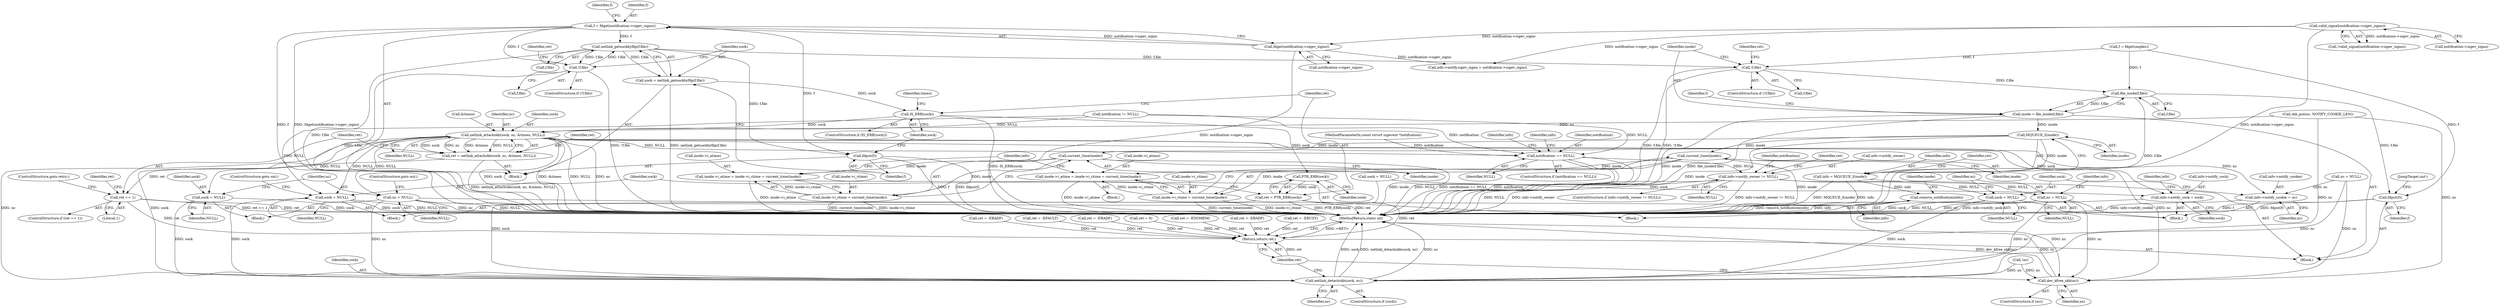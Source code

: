 digraph "0_linux_f991af3daabaecff34684fd51fac80319d1baad1@API" {
"1000227" [label="(Call,netlink_getsockbyfilp(f.file))"];
"1000208" [label="(Call,f = fdget(notification->sigev_signo))"];
"1000210" [label="(Call,fdget(notification->sigev_signo))"];
"1000157" [label="(Call,valid_signal(notification->sigev_signo))"];
"1000215" [label="(Call,!f.file)"];
"1000227" [label="(Call,netlink_getsockbyfilp(f.file))"];
"1000225" [label="(Call,sock = netlink_getsockbyfilp(f.file))"];
"1000234" [label="(Call,IS_ERR(sock))"];
"1000239" [label="(Call,PTR_ERR(sock))"];
"1000237" [label="(Call,ret = PTR_ERR(sock))"];
"1000467" [label="(Return,return ret;)"];
"1000250" [label="(Call,netlink_attachskb(sock, nc, &timeo, NULL))"];
"1000241" [label="(Call,sock = NULL)"];
"1000459" [label="(Call,netlink_detachskb(sock, nc))"];
"1000248" [label="(Call,ret = netlink_attachskb(sock, nc, &timeo, NULL))"];
"1000257" [label="(Call,ret == 1)"];
"1000264" [label="(Call,sock = NULL)"];
"1000267" [label="(Call,nc = NULL)"];
"1000465" [label="(Call,dev_kfree_skb(nc))"];
"1000321" [label="(Call,notification == NULL)"];
"1000347" [label="(Call,info->notify_owner != NULL)"];
"1000384" [label="(Call,sock = NULL)"];
"1000387" [label="(Call,nc = NULL)"];
"1000374" [label="(Call,info->notify_sock = sock)"];
"1000379" [label="(Call,info->notify_cookie = nc)"];
"1000231" [label="(Call,fdput(f))"];
"1000276" [label="(Call,!f.file)"];
"1000288" [label="(Call,file_inode(f.file))"];
"1000286" [label="(Call,inode = file_inode(f.file))"];
"1000310" [label="(Call,MQUEUE_I(inode))"];
"1000308" [label="(Call,info = MQUEUE_I(inode))"];
"1000333" [label="(Call,remove_notification(info))"];
"1000343" [label="(Call,current_time(inode))"];
"1000335" [label="(Call,inode->i_atime = inode->i_ctime = current_time(inode))"];
"1000339" [label="(Call,inode->i_ctime = current_time(inode))"];
"1000446" [label="(Call,current_time(inode))"];
"1000438" [label="(Call,inode->i_atime = inode->i_ctime = current_time(inode))"];
"1000442" [label="(Call,inode->i_ctime = current_time(inode))"];
"1000454" [label="(Call,fdput(f))"];
"1000263" [label="(Block,)"];
"1000249" [label="(Identifier,ret)"];
"1000156" [label="(Call,!valid_signal(notification->sigev_signo))"];
"1000461" [label="(Identifier,nc)"];
"1000116" [label="(Call,nc = NULL)"];
"1000393" [label="(Identifier,info)"];
"1000384" [label="(Call,sock = NULL)"];
"1000378" [label="(Identifier,sock)"];
"1000257" [label="(Call,ret == 1)"];
"1000250" [label="(Call,netlink_attachskb(sock, nc, &timeo, NULL))"];
"1000320" [label="(ControlStructure,if (notification == NULL))"];
"1000303" [label="(Call,ret = -EBADF)"];
"1000199" [label="(Call,ret = -EFAULT)"];
"1000232" [label="(Identifier,f)"];
"1000266" [label="(Identifier,NULL)"];
"1000179" [label="(Call,!nc)"];
"1000297" [label="(Identifier,f)"];
"1000275" [label="(ControlStructure,if (!f.file))"];
"1000281" [label="(Call,ret = -EBADF)"];
"1000439" [label="(Call,inode->i_atime)"];
"1000239" [label="(Call,PTR_ERR(sock))"];
"1000312" [label="(Call,ret = 0)"];
"1000282" [label="(Identifier,ret)"];
"1000270" [label="(ControlStructure,goto out;)"];
"1000469" [label="(MethodReturn,static int)"];
"1000349" [label="(Identifier,info)"];
"1000344" [label="(Identifier,inode)"];
"1000463" [label="(ControlStructure,if (nc))"];
"1000455" [label="(Identifier,f)"];
"1000438" [label="(Call,inode->i_atime = inode->i_ctime = current_time(inode))"];
"1000380" [label="(Call,info->notify_cookie)"];
"1000228" [label="(Call,f.file)"];
"1000361" [label="(Identifier,notification)"];
"1000123" [label="(Call,notification != NULL)"];
"1000374" [label="(Call,info->notify_sock = sock)"];
"1000454" [label="(Call,fdput(f))"];
"1000340" [label="(Call,inode->i_ctime)"];
"1000288" [label="(Call,file_inode(f.file))"];
"1000243" [label="(Identifier,NULL)"];
"1000328" [label="(Identifier,info)"];
"1000277" [label="(Call,f.file)"];
"1000286" [label="(Call,inode = file_inode(f.file))"];
"1000211" [label="(Call,notification->sigev_signo)"];
"1000339" [label="(Call,inode->i_ctime = current_time(inode))"];
"1000236" [label="(Block,)"];
"1000309" [label="(Identifier,info)"];
"1000456" [label="(JumpTarget,out:)"];
"1000468" [label="(Identifier,ret)"];
"1000363" [label="(Block,)"];
"1000323" [label="(Identifier,NULL)"];
"1000260" [label="(ControlStructure,goto retry;)"];
"1000385" [label="(Identifier,sock)"];
"1000381" [label="(Identifier,info)"];
"1000182" [label="(Call,ret = -ENOMEM)"];
"1000346" [label="(ControlStructure,if (info->notify_owner != NULL))"];
"1000233" [label="(ControlStructure,if (IS_ERR(sock)))"];
"1000399" [label="(Call,info->notify.sigev_signo = notification->sigev_signo)"];
"1000343" [label="(Call,current_time(inode))"];
"1000375" [label="(Call,info->notify_sock)"];
"1000313" [label="(Identifier,ret)"];
"1000287" [label="(Identifier,inode)"];
"1000259" [label="(Literal,1)"];
"1000221" [label="(Identifier,ret)"];
"1000244" [label="(ControlStructure,goto out;)"];
"1000235" [label="(Identifier,sock)"];
"1000332" [label="(Block,)"];
"1000237" [label="(Call,ret = PTR_ERR(sock))"];
"1000267" [label="(Call,nc = NULL)"];
"1000333" [label="(Call,remove_notification(info))"];
"1000231" [label="(Call,fdput(f))"];
"1000387" [label="(Call,nc = NULL)"];
"1000451" [label="(Identifier,info)"];
"1000251" [label="(Identifier,sock)"];
"1000217" [label="(Identifier,f)"];
"1000240" [label="(Identifier,sock)"];
"1000119" [label="(Call,sock = NULL)"];
"1000157" [label="(Call,valid_signal(notification->sigev_signo))"];
"1000268" [label="(Identifier,nc)"];
"1000354" [label="(Identifier,ret)"];
"1000457" [label="(ControlStructure,if (sock))"];
"1000158" [label="(Call,notification->sigev_signo)"];
"1000225" [label="(Call,sock = netlink_getsockbyfilp(f.file))"];
"1000311" [label="(Identifier,inode)"];
"1000215" [label="(Call,!f.file)"];
"1000209" [label="(Identifier,f)"];
"1000256" [label="(ControlStructure,if (ret == 1))"];
"1000358" [label="(Block,)"];
"1000264" [label="(Call,sock = NULL)"];
"1000348" [label="(Call,info->notify_owner)"];
"1000322" [label="(Identifier,notification)"];
"1000443" [label="(Call,inode->i_ctime)"];
"1000310" [label="(Call,MQUEUE_I(inode))"];
"1000466" [label="(Identifier,nc)"];
"1000467" [label="(Return,return ret;)"];
"1000220" [label="(Call,ret = -EBADF)"];
"1000253" [label="(Call,&timeo)"];
"1000446" [label="(Call,current_time(inode))"];
"1000351" [label="(Identifier,NULL)"];
"1000460" [label="(Identifier,sock)"];
"1000234" [label="(Call,IS_ERR(sock))"];
"1000388" [label="(Identifier,nc)"];
"1000248" [label="(Call,ret = netlink_attachskb(sock, nc, &timeo, NULL))"];
"1000246" [label="(Identifier,timeo)"];
"1000459" [label="(Call,netlink_detachskb(sock, nc))"];
"1000269" [label="(Identifier,NULL)"];
"1000386" [label="(Identifier,NULL)"];
"1000265" [label="(Identifier,sock)"];
"1000271" [label="(Call,f = fdget(mqdes))"];
"1000465" [label="(Call,dev_kfree_skb(nc))"];
"1000204" [label="(Call,skb_put(nc, NOTIFY_COOKIE_LEN))"];
"1000214" [label="(ControlStructure,if (!f.file))"];
"1000447" [label="(Identifier,inode)"];
"1000216" [label="(Call,f.file)"];
"1000334" [label="(Identifier,info)"];
"1000242" [label="(Identifier,sock)"];
"1000383" [label="(Identifier,nc)"];
"1000262" [label="(Identifier,ret)"];
"1000210" [label="(Call,fdget(notification->sigev_signo))"];
"1000258" [label="(Identifier,ret)"];
"1000389" [label="(Identifier,NULL)"];
"1000289" [label="(Call,f.file)"];
"1000241" [label="(Call,sock = NULL)"];
"1000208" [label="(Call,f = fdget(notification->sigev_signo))"];
"1000238" [label="(Identifier,ret)"];
"1000227" [label="(Call,netlink_getsockbyfilp(f.file))"];
"1000347" [label="(Call,info->notify_owner != NULL)"];
"1000308" [label="(Call,info = MQUEUE_I(inode))"];
"1000337" [label="(Identifier,inode)"];
"1000335" [label="(Call,inode->i_atime = inode->i_ctime = current_time(inode))"];
"1000379" [label="(Call,info->notify_cookie = nc)"];
"1000442" [label="(Call,inode->i_ctime = current_time(inode))"];
"1000105" [label="(MethodParameterIn,const struct sigevent *notification)"];
"1000321" [label="(Call,notification == NULL)"];
"1000252" [label="(Identifier,nc)"];
"1000353" [label="(Call,ret = -EBUSY)"];
"1000336" [label="(Call,inode->i_atime)"];
"1000276" [label="(Call,!f.file)"];
"1000106" [label="(Block,)"];
"1000226" [label="(Identifier,sock)"];
"1000171" [label="(Block,)"];
"1000255" [label="(Identifier,NULL)"];
"1000227" -> "1000225"  [label="AST: "];
"1000227" -> "1000228"  [label="CFG: "];
"1000228" -> "1000227"  [label="AST: "];
"1000225" -> "1000227"  [label="CFG: "];
"1000227" -> "1000469"  [label="DDG: f.file"];
"1000227" -> "1000215"  [label="DDG: f.file"];
"1000227" -> "1000225"  [label="DDG: f.file"];
"1000208" -> "1000227"  [label="DDG: f"];
"1000215" -> "1000227"  [label="DDG: f.file"];
"1000227" -> "1000231"  [label="DDG: f.file"];
"1000227" -> "1000276"  [label="DDG: f.file"];
"1000208" -> "1000171"  [label="AST: "];
"1000208" -> "1000210"  [label="CFG: "];
"1000209" -> "1000208"  [label="AST: "];
"1000210" -> "1000208"  [label="AST: "];
"1000217" -> "1000208"  [label="CFG: "];
"1000208" -> "1000469"  [label="DDG: f"];
"1000208" -> "1000469"  [label="DDG: fdget(notification->sigev_signo)"];
"1000210" -> "1000208"  [label="DDG: notification->sigev_signo"];
"1000208" -> "1000215"  [label="DDG: f"];
"1000208" -> "1000231"  [label="DDG: f"];
"1000210" -> "1000211"  [label="CFG: "];
"1000211" -> "1000210"  [label="AST: "];
"1000210" -> "1000469"  [label="DDG: notification->sigev_signo"];
"1000157" -> "1000210"  [label="DDG: notification->sigev_signo"];
"1000210" -> "1000399"  [label="DDG: notification->sigev_signo"];
"1000157" -> "1000156"  [label="AST: "];
"1000157" -> "1000158"  [label="CFG: "];
"1000158" -> "1000157"  [label="AST: "];
"1000156" -> "1000157"  [label="CFG: "];
"1000157" -> "1000469"  [label="DDG: notification->sigev_signo"];
"1000157" -> "1000156"  [label="DDG: notification->sigev_signo"];
"1000157" -> "1000399"  [label="DDG: notification->sigev_signo"];
"1000215" -> "1000214"  [label="AST: "];
"1000215" -> "1000216"  [label="CFG: "];
"1000216" -> "1000215"  [label="AST: "];
"1000221" -> "1000215"  [label="CFG: "];
"1000226" -> "1000215"  [label="CFG: "];
"1000215" -> "1000469"  [label="DDG: f.file"];
"1000215" -> "1000469"  [label="DDG: !f.file"];
"1000225" -> "1000171"  [label="AST: "];
"1000226" -> "1000225"  [label="AST: "];
"1000232" -> "1000225"  [label="CFG: "];
"1000225" -> "1000469"  [label="DDG: netlink_getsockbyfilp(f.file)"];
"1000225" -> "1000234"  [label="DDG: sock"];
"1000234" -> "1000233"  [label="AST: "];
"1000234" -> "1000235"  [label="CFG: "];
"1000235" -> "1000234"  [label="AST: "];
"1000238" -> "1000234"  [label="CFG: "];
"1000246" -> "1000234"  [label="CFG: "];
"1000234" -> "1000469"  [label="DDG: IS_ERR(sock)"];
"1000234" -> "1000239"  [label="DDG: sock"];
"1000234" -> "1000250"  [label="DDG: sock"];
"1000239" -> "1000237"  [label="AST: "];
"1000239" -> "1000240"  [label="CFG: "];
"1000240" -> "1000239"  [label="AST: "];
"1000237" -> "1000239"  [label="CFG: "];
"1000239" -> "1000237"  [label="DDG: sock"];
"1000237" -> "1000236"  [label="AST: "];
"1000238" -> "1000237"  [label="AST: "];
"1000242" -> "1000237"  [label="CFG: "];
"1000237" -> "1000469"  [label="DDG: PTR_ERR(sock)"];
"1000237" -> "1000469"  [label="DDG: ret"];
"1000237" -> "1000467"  [label="DDG: ret"];
"1000467" -> "1000106"  [label="AST: "];
"1000467" -> "1000468"  [label="CFG: "];
"1000468" -> "1000467"  [label="AST: "];
"1000469" -> "1000467"  [label="CFG: "];
"1000467" -> "1000469"  [label="DDG: <RET>"];
"1000468" -> "1000467"  [label="DDG: ret"];
"1000220" -> "1000467"  [label="DDG: ret"];
"1000281" -> "1000467"  [label="DDG: ret"];
"1000303" -> "1000467"  [label="DDG: ret"];
"1000199" -> "1000467"  [label="DDG: ret"];
"1000257" -> "1000467"  [label="DDG: ret"];
"1000353" -> "1000467"  [label="DDG: ret"];
"1000182" -> "1000467"  [label="DDG: ret"];
"1000312" -> "1000467"  [label="DDG: ret"];
"1000250" -> "1000248"  [label="AST: "];
"1000250" -> "1000255"  [label="CFG: "];
"1000251" -> "1000250"  [label="AST: "];
"1000252" -> "1000250"  [label="AST: "];
"1000253" -> "1000250"  [label="AST: "];
"1000255" -> "1000250"  [label="AST: "];
"1000248" -> "1000250"  [label="CFG: "];
"1000250" -> "1000469"  [label="DDG: sock"];
"1000250" -> "1000469"  [label="DDG: &timeo"];
"1000250" -> "1000469"  [label="DDG: NULL"];
"1000250" -> "1000469"  [label="DDG: nc"];
"1000250" -> "1000241"  [label="DDG: NULL"];
"1000250" -> "1000248"  [label="DDG: sock"];
"1000250" -> "1000248"  [label="DDG: nc"];
"1000250" -> "1000248"  [label="DDG: &timeo"];
"1000250" -> "1000248"  [label="DDG: NULL"];
"1000204" -> "1000250"  [label="DDG: nc"];
"1000123" -> "1000250"  [label="DDG: NULL"];
"1000250" -> "1000264"  [label="DDG: NULL"];
"1000250" -> "1000267"  [label="DDG: NULL"];
"1000250" -> "1000321"  [label="DDG: NULL"];
"1000250" -> "1000374"  [label="DDG: sock"];
"1000250" -> "1000379"  [label="DDG: nc"];
"1000250" -> "1000459"  [label="DDG: sock"];
"1000250" -> "1000459"  [label="DDG: nc"];
"1000250" -> "1000465"  [label="DDG: nc"];
"1000241" -> "1000236"  [label="AST: "];
"1000241" -> "1000243"  [label="CFG: "];
"1000242" -> "1000241"  [label="AST: "];
"1000243" -> "1000241"  [label="AST: "];
"1000244" -> "1000241"  [label="CFG: "];
"1000241" -> "1000469"  [label="DDG: sock"];
"1000241" -> "1000469"  [label="DDG: NULL"];
"1000123" -> "1000241"  [label="DDG: NULL"];
"1000241" -> "1000459"  [label="DDG: sock"];
"1000459" -> "1000457"  [label="AST: "];
"1000459" -> "1000461"  [label="CFG: "];
"1000460" -> "1000459"  [label="AST: "];
"1000461" -> "1000459"  [label="AST: "];
"1000468" -> "1000459"  [label="CFG: "];
"1000459" -> "1000469"  [label="DDG: nc"];
"1000459" -> "1000469"  [label="DDG: sock"];
"1000459" -> "1000469"  [label="DDG: netlink_detachskb(sock, nc)"];
"1000264" -> "1000459"  [label="DDG: sock"];
"1000119" -> "1000459"  [label="DDG: sock"];
"1000384" -> "1000459"  [label="DDG: sock"];
"1000116" -> "1000459"  [label="DDG: nc"];
"1000387" -> "1000459"  [label="DDG: nc"];
"1000179" -> "1000459"  [label="DDG: nc"];
"1000204" -> "1000459"  [label="DDG: nc"];
"1000267" -> "1000459"  [label="DDG: nc"];
"1000248" -> "1000171"  [label="AST: "];
"1000249" -> "1000248"  [label="AST: "];
"1000258" -> "1000248"  [label="CFG: "];
"1000248" -> "1000469"  [label="DDG: netlink_attachskb(sock, nc, &timeo, NULL)"];
"1000248" -> "1000257"  [label="DDG: ret"];
"1000257" -> "1000256"  [label="AST: "];
"1000257" -> "1000259"  [label="CFG: "];
"1000258" -> "1000257"  [label="AST: "];
"1000259" -> "1000257"  [label="AST: "];
"1000260" -> "1000257"  [label="CFG: "];
"1000262" -> "1000257"  [label="CFG: "];
"1000257" -> "1000469"  [label="DDG: ret"];
"1000257" -> "1000469"  [label="DDG: ret == 1"];
"1000264" -> "1000263"  [label="AST: "];
"1000264" -> "1000266"  [label="CFG: "];
"1000265" -> "1000264"  [label="AST: "];
"1000266" -> "1000264"  [label="AST: "];
"1000268" -> "1000264"  [label="CFG: "];
"1000264" -> "1000469"  [label="DDG: sock"];
"1000267" -> "1000263"  [label="AST: "];
"1000267" -> "1000269"  [label="CFG: "];
"1000268" -> "1000267"  [label="AST: "];
"1000269" -> "1000267"  [label="AST: "];
"1000270" -> "1000267"  [label="CFG: "];
"1000267" -> "1000469"  [label="DDG: NULL"];
"1000267" -> "1000469"  [label="DDG: nc"];
"1000267" -> "1000465"  [label="DDG: nc"];
"1000465" -> "1000463"  [label="AST: "];
"1000465" -> "1000466"  [label="CFG: "];
"1000466" -> "1000465"  [label="AST: "];
"1000468" -> "1000465"  [label="CFG: "];
"1000465" -> "1000469"  [label="DDG: dev_kfree_skb(nc)"];
"1000465" -> "1000469"  [label="DDG: nc"];
"1000116" -> "1000465"  [label="DDG: nc"];
"1000387" -> "1000465"  [label="DDG: nc"];
"1000179" -> "1000465"  [label="DDG: nc"];
"1000204" -> "1000465"  [label="DDG: nc"];
"1000321" -> "1000320"  [label="AST: "];
"1000321" -> "1000323"  [label="CFG: "];
"1000322" -> "1000321"  [label="AST: "];
"1000323" -> "1000321"  [label="AST: "];
"1000328" -> "1000321"  [label="CFG: "];
"1000349" -> "1000321"  [label="CFG: "];
"1000321" -> "1000469"  [label="DDG: notification"];
"1000321" -> "1000469"  [label="DDG: NULL"];
"1000321" -> "1000469"  [label="DDG: notification == NULL"];
"1000123" -> "1000321"  [label="DDG: notification"];
"1000123" -> "1000321"  [label="DDG: NULL"];
"1000105" -> "1000321"  [label="DDG: notification"];
"1000321" -> "1000347"  [label="DDG: NULL"];
"1000347" -> "1000346"  [label="AST: "];
"1000347" -> "1000351"  [label="CFG: "];
"1000348" -> "1000347"  [label="AST: "];
"1000351" -> "1000347"  [label="AST: "];
"1000354" -> "1000347"  [label="CFG: "];
"1000361" -> "1000347"  [label="CFG: "];
"1000347" -> "1000469"  [label="DDG: NULL"];
"1000347" -> "1000469"  [label="DDG: info->notify_owner"];
"1000347" -> "1000469"  [label="DDG: info->notify_owner != NULL"];
"1000347" -> "1000384"  [label="DDG: NULL"];
"1000347" -> "1000387"  [label="DDG: NULL"];
"1000384" -> "1000363"  [label="AST: "];
"1000384" -> "1000386"  [label="CFG: "];
"1000385" -> "1000384"  [label="AST: "];
"1000386" -> "1000384"  [label="AST: "];
"1000388" -> "1000384"  [label="CFG: "];
"1000384" -> "1000469"  [label="DDG: sock"];
"1000387" -> "1000363"  [label="AST: "];
"1000387" -> "1000389"  [label="CFG: "];
"1000388" -> "1000387"  [label="AST: "];
"1000389" -> "1000387"  [label="AST: "];
"1000393" -> "1000387"  [label="CFG: "];
"1000387" -> "1000469"  [label="DDG: NULL"];
"1000387" -> "1000469"  [label="DDG: nc"];
"1000374" -> "1000363"  [label="AST: "];
"1000374" -> "1000378"  [label="CFG: "];
"1000375" -> "1000374"  [label="AST: "];
"1000378" -> "1000374"  [label="AST: "];
"1000381" -> "1000374"  [label="CFG: "];
"1000374" -> "1000469"  [label="DDG: info->notify_sock"];
"1000119" -> "1000374"  [label="DDG: sock"];
"1000379" -> "1000363"  [label="AST: "];
"1000379" -> "1000383"  [label="CFG: "];
"1000380" -> "1000379"  [label="AST: "];
"1000383" -> "1000379"  [label="AST: "];
"1000385" -> "1000379"  [label="CFG: "];
"1000379" -> "1000469"  [label="DDG: info->notify_cookie"];
"1000116" -> "1000379"  [label="DDG: nc"];
"1000231" -> "1000171"  [label="AST: "];
"1000231" -> "1000232"  [label="CFG: "];
"1000232" -> "1000231"  [label="AST: "];
"1000235" -> "1000231"  [label="CFG: "];
"1000231" -> "1000469"  [label="DDG: fdput(f)"];
"1000231" -> "1000469"  [label="DDG: f"];
"1000276" -> "1000275"  [label="AST: "];
"1000276" -> "1000277"  [label="CFG: "];
"1000277" -> "1000276"  [label="AST: "];
"1000282" -> "1000276"  [label="CFG: "];
"1000287" -> "1000276"  [label="CFG: "];
"1000276" -> "1000469"  [label="DDG: !f.file"];
"1000276" -> "1000469"  [label="DDG: f.file"];
"1000271" -> "1000276"  [label="DDG: f"];
"1000276" -> "1000288"  [label="DDG: f.file"];
"1000288" -> "1000286"  [label="AST: "];
"1000288" -> "1000289"  [label="CFG: "];
"1000289" -> "1000288"  [label="AST: "];
"1000286" -> "1000288"  [label="CFG: "];
"1000288" -> "1000469"  [label="DDG: f.file"];
"1000288" -> "1000286"  [label="DDG: f.file"];
"1000271" -> "1000288"  [label="DDG: f"];
"1000288" -> "1000454"  [label="DDG: f.file"];
"1000286" -> "1000106"  [label="AST: "];
"1000287" -> "1000286"  [label="AST: "];
"1000297" -> "1000286"  [label="CFG: "];
"1000286" -> "1000469"  [label="DDG: inode"];
"1000286" -> "1000469"  [label="DDG: file_inode(f.file)"];
"1000286" -> "1000310"  [label="DDG: inode"];
"1000310" -> "1000308"  [label="AST: "];
"1000310" -> "1000311"  [label="CFG: "];
"1000311" -> "1000310"  [label="AST: "];
"1000308" -> "1000310"  [label="CFG: "];
"1000310" -> "1000469"  [label="DDG: inode"];
"1000310" -> "1000308"  [label="DDG: inode"];
"1000310" -> "1000343"  [label="DDG: inode"];
"1000310" -> "1000446"  [label="DDG: inode"];
"1000308" -> "1000106"  [label="AST: "];
"1000309" -> "1000308"  [label="AST: "];
"1000313" -> "1000308"  [label="CFG: "];
"1000308" -> "1000469"  [label="DDG: MQUEUE_I(inode)"];
"1000308" -> "1000469"  [label="DDG: info"];
"1000308" -> "1000333"  [label="DDG: info"];
"1000333" -> "1000332"  [label="AST: "];
"1000333" -> "1000334"  [label="CFG: "];
"1000334" -> "1000333"  [label="AST: "];
"1000337" -> "1000333"  [label="CFG: "];
"1000333" -> "1000469"  [label="DDG: info"];
"1000333" -> "1000469"  [label="DDG: remove_notification(info)"];
"1000343" -> "1000339"  [label="AST: "];
"1000343" -> "1000344"  [label="CFG: "];
"1000344" -> "1000343"  [label="AST: "];
"1000339" -> "1000343"  [label="CFG: "];
"1000343" -> "1000469"  [label="DDG: inode"];
"1000343" -> "1000335"  [label="DDG: inode"];
"1000343" -> "1000339"  [label="DDG: inode"];
"1000335" -> "1000332"  [label="AST: "];
"1000335" -> "1000339"  [label="CFG: "];
"1000336" -> "1000335"  [label="AST: "];
"1000339" -> "1000335"  [label="AST: "];
"1000451" -> "1000335"  [label="CFG: "];
"1000335" -> "1000469"  [label="DDG: inode->i_atime"];
"1000339" -> "1000335"  [label="DDG: inode->i_ctime"];
"1000340" -> "1000339"  [label="AST: "];
"1000339" -> "1000469"  [label="DDG: current_time(inode)"];
"1000339" -> "1000469"  [label="DDG: inode->i_ctime"];
"1000446" -> "1000442"  [label="AST: "];
"1000446" -> "1000447"  [label="CFG: "];
"1000447" -> "1000446"  [label="AST: "];
"1000442" -> "1000446"  [label="CFG: "];
"1000446" -> "1000469"  [label="DDG: inode"];
"1000446" -> "1000438"  [label="DDG: inode"];
"1000446" -> "1000442"  [label="DDG: inode"];
"1000438" -> "1000358"  [label="AST: "];
"1000438" -> "1000442"  [label="CFG: "];
"1000439" -> "1000438"  [label="AST: "];
"1000442" -> "1000438"  [label="AST: "];
"1000451" -> "1000438"  [label="CFG: "];
"1000438" -> "1000469"  [label="DDG: inode->i_atime"];
"1000442" -> "1000438"  [label="DDG: inode->i_ctime"];
"1000443" -> "1000442"  [label="AST: "];
"1000442" -> "1000469"  [label="DDG: inode->i_ctime"];
"1000442" -> "1000469"  [label="DDG: current_time(inode)"];
"1000454" -> "1000106"  [label="AST: "];
"1000454" -> "1000455"  [label="CFG: "];
"1000455" -> "1000454"  [label="AST: "];
"1000456" -> "1000454"  [label="CFG: "];
"1000454" -> "1000469"  [label="DDG: f"];
"1000454" -> "1000469"  [label="DDG: fdput(f)"];
"1000271" -> "1000454"  [label="DDG: f"];
}
